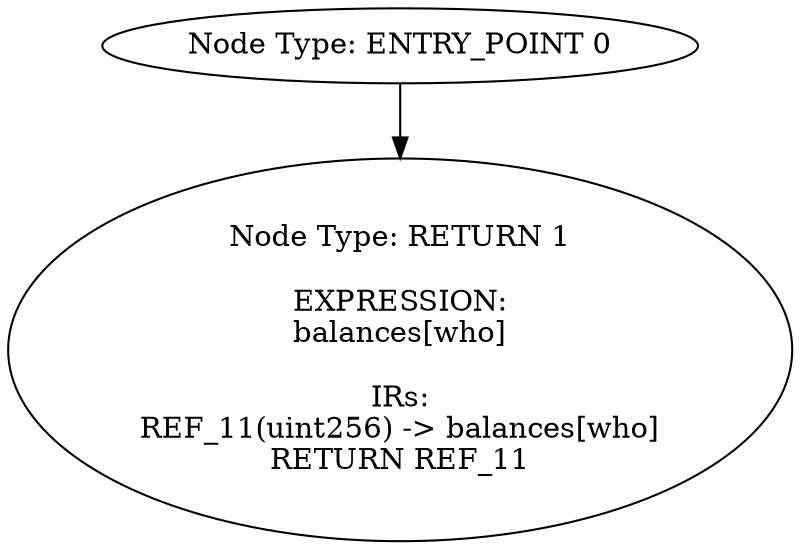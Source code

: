 digraph{
0[label="Node Type: ENTRY_POINT 0
"];
0->1;
1[label="Node Type: RETURN 1

EXPRESSION:
balances[who]

IRs:
REF_11(uint256) -> balances[who]
RETURN REF_11"];
}
